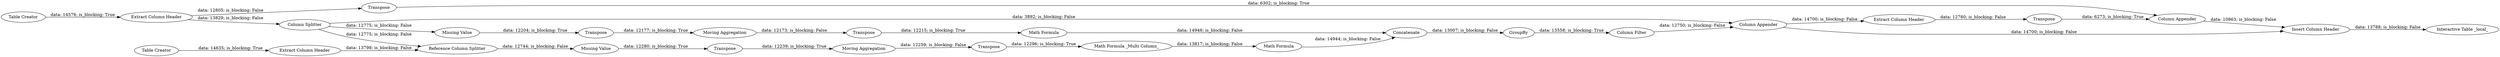 digraph {
	"3828023257825252455_43" [label="Column Filter"]
	"3828023257825252455_33" [label="Math Formula"]
	"3828023257825252455_31" [label=GroupBy]
	"3828023257825252455_41" [label="Column Splitter"]
	"3828023257825252455_18" [label="Missing Value"]
	"3828023257825252455_19" [label=Transpose]
	"3828023257825252455_36" [label="Insert Column Header"]
	"3828023257825252455_5" [label="Extract Column Header"]
	"3828023257825252455_35" [label="Math Formula"]
	"3828023257825252455_4" [label="Extract Column Header"]
	"3828023257825252455_2" [label="Table Creator"]
	"3828023257825252455_40" [label="Column Appender"]
	"3828023257825252455_45" [label="Interactive Table _local_"]
	"3828023257825252455_44" [label="Column Appender"]
	"3828023257825252455_27" [label="Math Formula _Multi Column_"]
	"3828023257825252455_1" [label="Table Creator"]
	"3828023257825252455_23" [label="Moving Aggregation"]
	"3828023257825252455_25" [label=Transpose]
	"3828023257825252455_26" [label="Moving Aggregation"]
	"3828023257825252455_24" [label=Transpose]
	"3828023257825252455_39" [label=Transpose]
	"3828023257825252455_20" [label=Transpose]
	"3828023257825252455_38" [label="Extract Column Header"]
	"3828023257825252455_8" [label="Missing Value"]
	"3828023257825252455_42" [label="Reference Column Splitter"]
	"3828023257825252455_37" [label=Transpose]
	"3828023257825252455_28" [label=Concatenate]
	"3828023257825252455_26" -> "3828023257825252455_25" [label="data: 12259; is_blocking: False"]
	"3828023257825252455_40" -> "3828023257825252455_36" [label="data: 10863; is_blocking: False"]
	"3828023257825252455_31" -> "3828023257825252455_43" [label="data: 13558; is_blocking: True"]
	"3828023257825252455_27" -> "3828023257825252455_35" [label="data: 13817; is_blocking: False"]
	"3828023257825252455_38" -> "3828023257825252455_39" [label="data: 12780; is_blocking: False"]
	"3828023257825252455_5" -> "3828023257825252455_42" [label="data: 13798; is_blocking: False"]
	"3828023257825252455_41" -> "3828023257825252455_44" [label="data: 3892; is_blocking: False"]
	"3828023257825252455_35" -> "3828023257825252455_28" [label="data: 14944; is_blocking: False"]
	"3828023257825252455_18" -> "3828023257825252455_19" [label="data: 12280; is_blocking: True"]
	"3828023257825252455_28" -> "3828023257825252455_31" [label="data: 13007; is_blocking: False"]
	"3828023257825252455_33" -> "3828023257825252455_28" [label="data: 14946; is_blocking: False"]
	"3828023257825252455_2" -> "3828023257825252455_5" [label="data: 14635; is_blocking: True"]
	"3828023257825252455_23" -> "3828023257825252455_24" [label="data: 12173; is_blocking: False"]
	"3828023257825252455_24" -> "3828023257825252455_33" [label="data: 12215; is_blocking: True"]
	"3828023257825252455_37" -> "3828023257825252455_40" [label="data: 6302; is_blocking: True"]
	"3828023257825252455_43" -> "3828023257825252455_44" [label="data: 12750; is_blocking: False"]
	"3828023257825252455_36" -> "3828023257825252455_45" [label="data: 13788; is_blocking: False"]
	"3828023257825252455_39" -> "3828023257825252455_40" [label="data: 6273; is_blocking: True"]
	"3828023257825252455_44" -> "3828023257825252455_38" [label="data: 14700; is_blocking: False"]
	"3828023257825252455_42" -> "3828023257825252455_18" [label="data: 12744; is_blocking: False"]
	"3828023257825252455_8" -> "3828023257825252455_20" [label="data: 12204; is_blocking: True"]
	"3828023257825252455_19" -> "3828023257825252455_26" [label="data: 12239; is_blocking: True"]
	"3828023257825252455_44" -> "3828023257825252455_36" [label="data: 14700; is_blocking: False"]
	"3828023257825252455_41" -> "3828023257825252455_8" [label="data: 12775; is_blocking: False"]
	"3828023257825252455_20" -> "3828023257825252455_23" [label="data: 12177; is_blocking: True"]
	"3828023257825252455_41" -> "3828023257825252455_42" [label="data: 12775; is_blocking: False"]
	"3828023257825252455_25" -> "3828023257825252455_27" [label="data: 12296; is_blocking: True"]
	"3828023257825252455_4" -> "3828023257825252455_41" [label="data: 13829; is_blocking: False"]
	"3828023257825252455_4" -> "3828023257825252455_37" [label="data: 12805; is_blocking: False"]
	"3828023257825252455_1" -> "3828023257825252455_4" [label="data: 14576; is_blocking: True"]
	rankdir=LR
}
